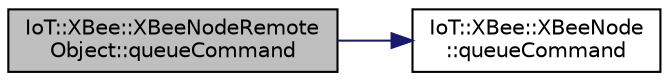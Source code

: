 digraph "IoT::XBee::XBeeNodeRemoteObject::queueCommand"
{
 // LATEX_PDF_SIZE
  edge [fontname="Helvetica",fontsize="10",labelfontname="Helvetica",labelfontsize="10"];
  node [fontname="Helvetica",fontsize="10",shape=record];
  rankdir="LR";
  Node1 [label="IoT::XBee::XBeeNodeRemote\lObject::queueCommand",height=0.2,width=0.4,color="black", fillcolor="grey75", style="filled", fontcolor="black",tooltip="Destroys the XBeeNodeRemoteObject."];
  Node1 -> Node2 [color="midnightblue",fontsize="10",style="solid",fontname="Helvetica"];
  Node2 [label="IoT::XBee::XBeeNode\l::queueCommand",height=0.2,width=0.4,color="black", fillcolor="white", style="filled",URL="$classIoT_1_1XBee_1_1XBeeNode.html#a7ddfec6f15762edf44b018c0b74098a3",tooltip="Sends an AT command to the connected XBee device."];
}
